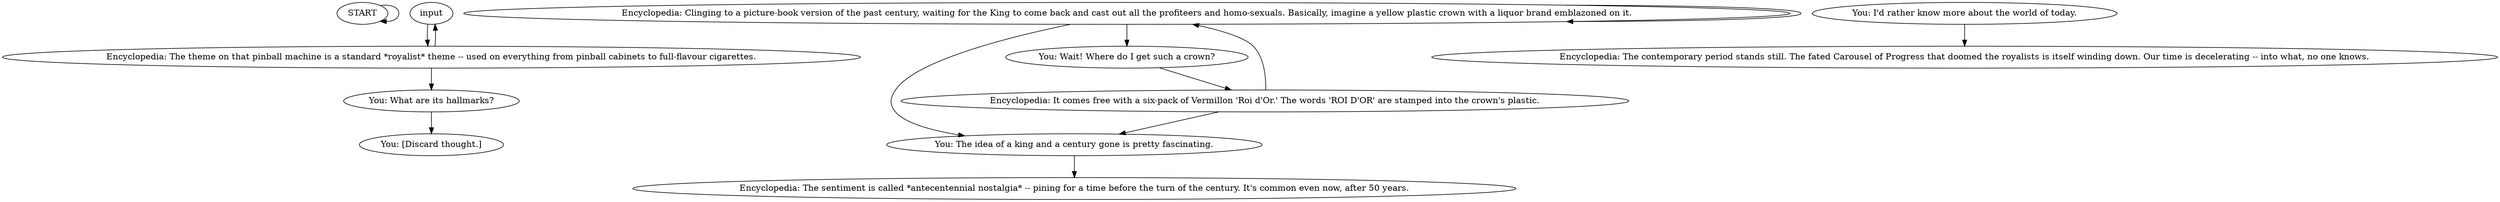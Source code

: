 # WHIRLING F1 ORB / royalism theme
# royalism themed afterthought
# ==================================================
digraph G {
	  0 [label="START"];
	  1 [label="input"];
	  2 [label="You: [Discard thought.]"];
	  3 [label="Encyclopedia: Clinging to a picture-book version of the past century, waiting for the King to come back and cast out all the profiteers and homo-sexuals. Basically, imagine a yellow plastic crown with a liquor brand emblazoned on it."];
	  4 [label="You: I'd rather know more about the world of today."];
	  5 [label="You: What are its hallmarks?"];
	  6 [label="Encyclopedia: The theme on that pinball machine is a standard *royalist* theme -- used on everything from pinball cabinets to full-flavour cigarettes."];
	  7 [label="You: The idea of a king and a century gone is pretty fascinating."];
	  8 [label="You: Wait! Where do I get such a crown?"];
	  9 [label="Encyclopedia: The sentiment is called *antecentennial nostalgia* -- pining for a time before the turn of the century. It's common even now, after 50 years."];
	  10 [label="Encyclopedia: It comes free with a six-pack of Vermillon 'Roi d'Or.' The words 'ROI D'OR' are stamped into the crown's plastic."];
	  11 [label="Encyclopedia: The contemporary period stands still. The fated Carousel of Progress that doomed the royalists is itself winding down. Our time is decelerating -- into what, no one knows."];
	  0 -> 0
	  1 -> 6
	  3 -> 8
	  3 -> 3
	  3 -> 7
	  4 -> 11
	  5 -> 2
	  6 -> 1
	  6 -> 5
	  7 -> 9
	  8 -> 10
	  10 -> 3
	  10 -> 7
}

